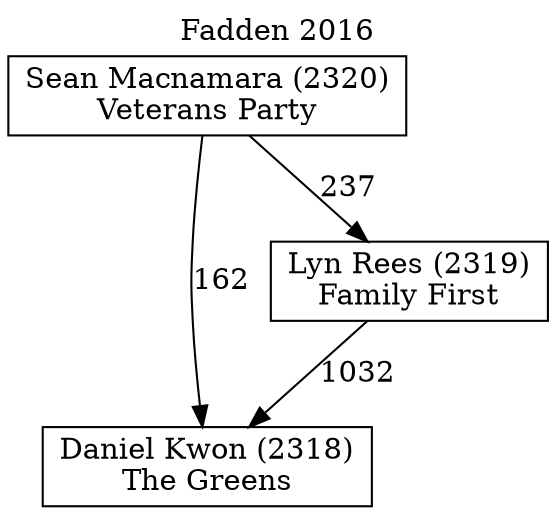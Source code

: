 // House preference flow
digraph "Daniel Kwon (2318)_Fadden_2016" {
	graph [label="Fadden 2016" labelloc=t mclimit=10]
	node [shape=box]
	"Daniel Kwon (2318)" [label="Daniel Kwon (2318)
The Greens"]
	"Sean Macnamara (2320)" [label="Sean Macnamara (2320)
Veterans Party"]
	"Lyn Rees (2319)" [label="Lyn Rees (2319)
Family First"]
	"Lyn Rees (2319)" -> "Daniel Kwon (2318)" [label=1032]
	"Sean Macnamara (2320)" -> "Lyn Rees (2319)" [label=237]
	"Sean Macnamara (2320)" -> "Daniel Kwon (2318)" [label=162]
}
